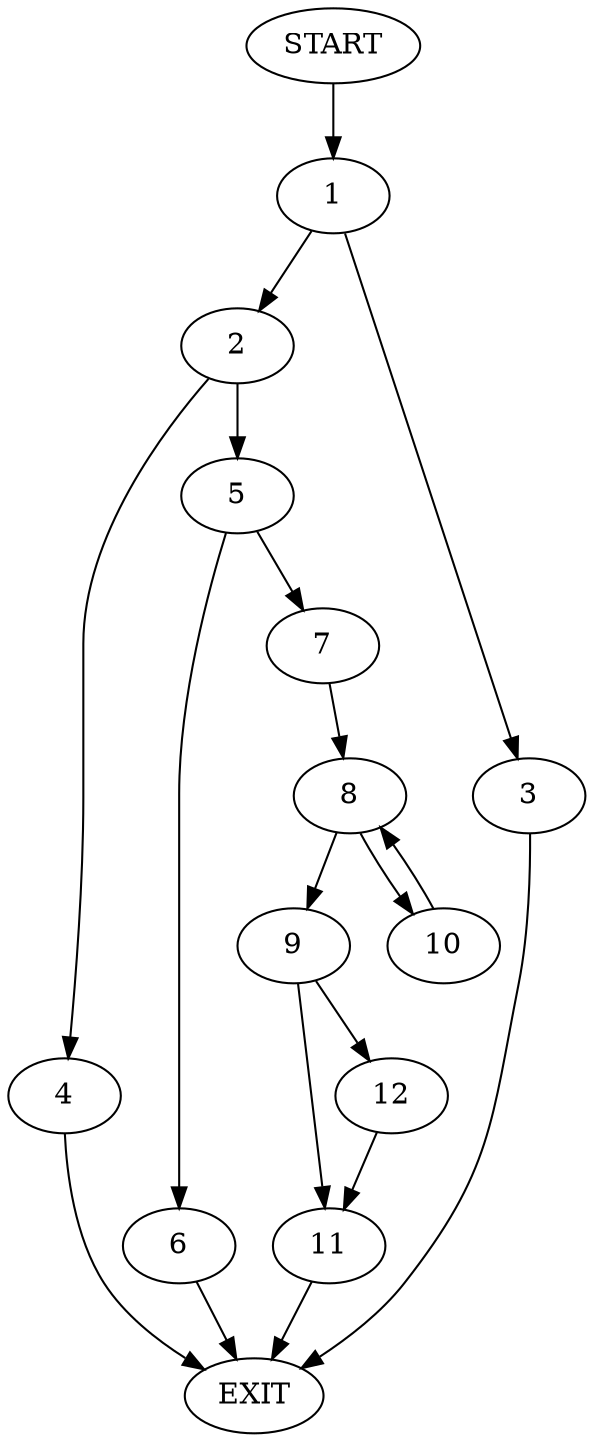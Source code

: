 digraph {
0 [label="START"]
13 [label="EXIT"]
0 -> 1
1 -> 2
1 -> 3
3 -> 13
2 -> 4
2 -> 5
4 -> 13
5 -> 6
5 -> 7
6 -> 13
7 -> 8
8 -> 9
8 -> 10
10 -> 8
9 -> 11
9 -> 12
12 -> 11
11 -> 13
}
